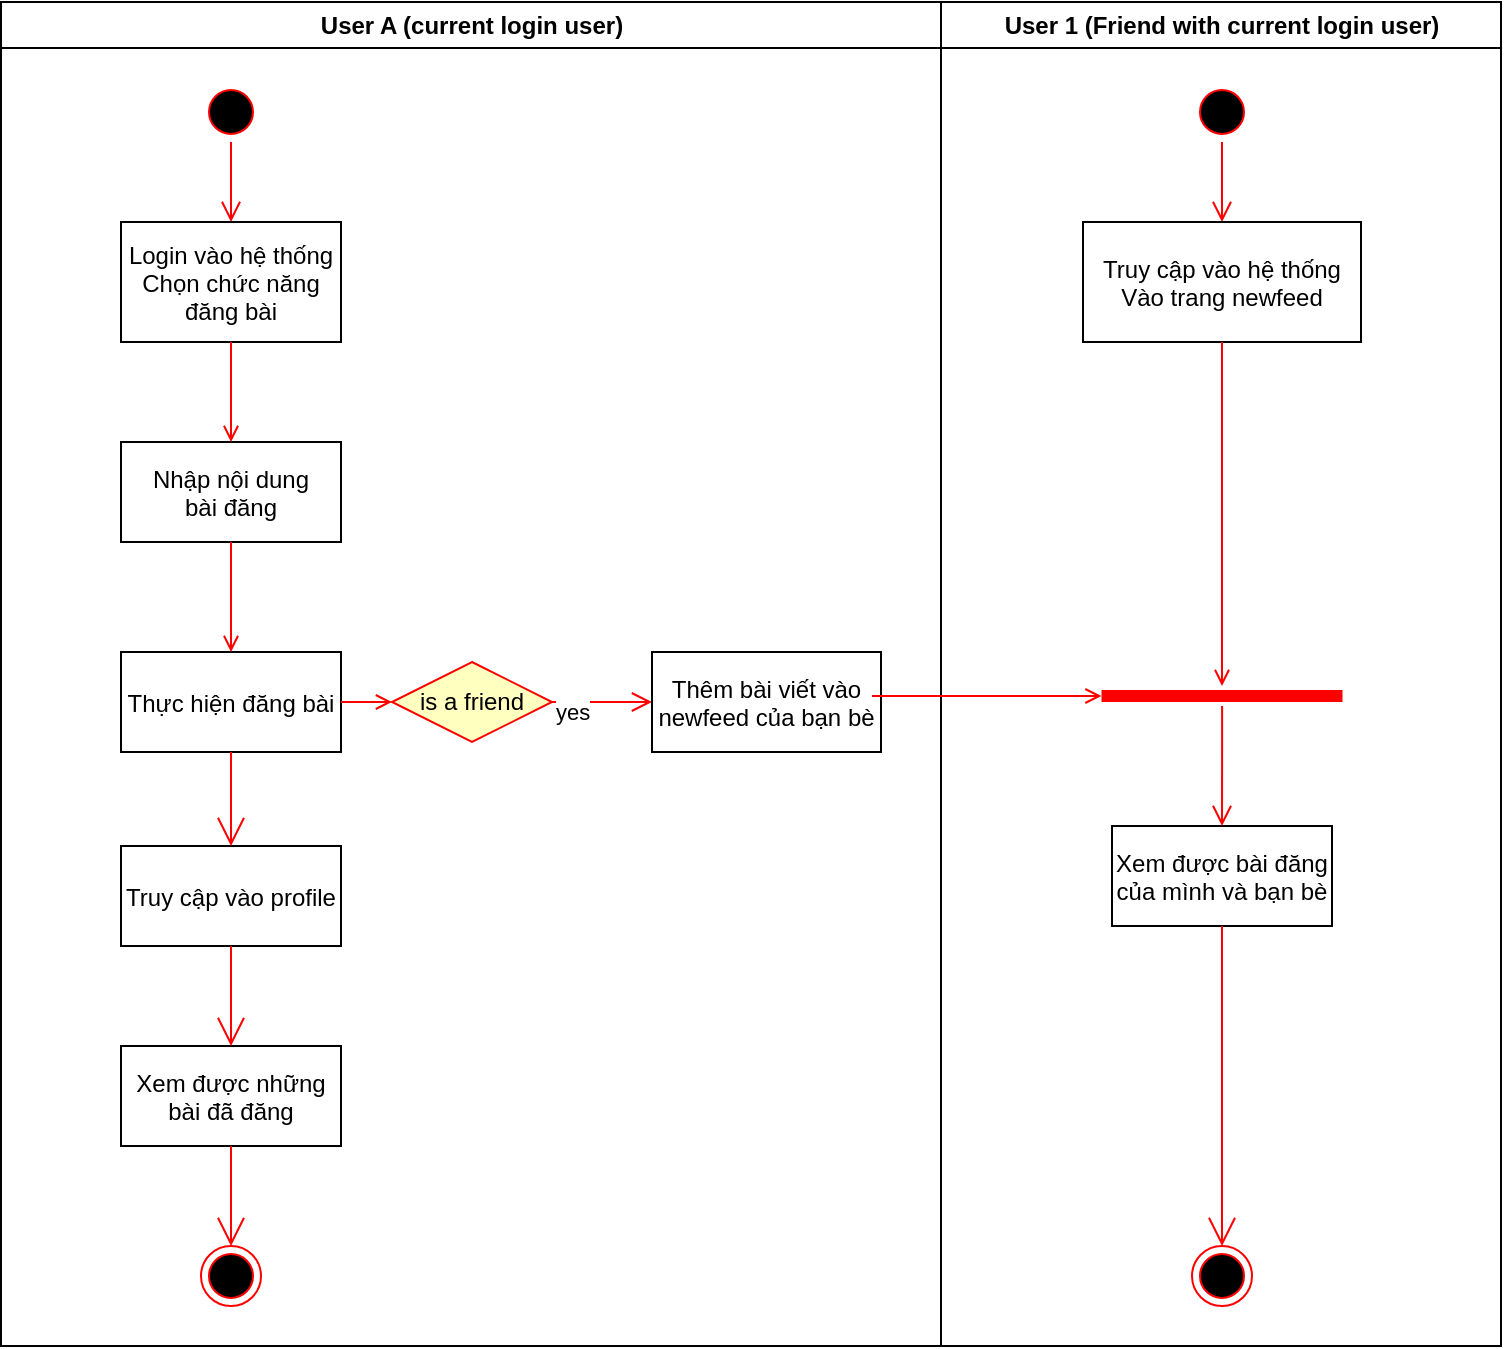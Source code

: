 <mxfile version="14.6.11" type="device"><diagram name="Page-1" id="e7e014a7-5840-1c2e-5031-d8a46d1fe8dd"><mxGraphModel dx="1108" dy="460" grid="1" gridSize="10" guides="1" tooltips="1" connect="1" arrows="1" fold="1" page="1" pageScale="1" pageWidth="1169" pageHeight="826" background="#ffffff" math="0" shadow="0"><root><mxCell id="0"/><mxCell id="1" parent="0"/><mxCell id="2" value="User A (current login user)" style="swimlane;whiteSpace=wrap" parent="1" vertex="1"><mxGeometry x="164.5" y="128" width="470" height="672" as="geometry"/></mxCell><mxCell id="5" value="" style="ellipse;shape=startState;fillColor=#000000;strokeColor=#ff0000;" parent="2" vertex="1"><mxGeometry x="100" y="40" width="30" height="30" as="geometry"/></mxCell><mxCell id="6" value="" style="edgeStyle=elbowEdgeStyle;elbow=horizontal;verticalAlign=bottom;endArrow=open;endSize=8;strokeColor=#FF0000;endFill=1;rounded=0" parent="2" source="5" target="7" edge="1"><mxGeometry x="100" y="40" as="geometry"><mxPoint x="115" y="110" as="targetPoint"/></mxGeometry></mxCell><mxCell id="7" value="Login vào hệ thống&#10;Chọn chức năng&#10;đăng bài" style="" parent="2" vertex="1"><mxGeometry x="60" y="110" width="110" height="60" as="geometry"/></mxCell><mxCell id="8" value="Nhập nội dung&#10;bài đăng" style="" parent="2" vertex="1"><mxGeometry x="60" y="220" width="110" height="50" as="geometry"/></mxCell><mxCell id="9" value="" style="endArrow=open;strokeColor=#FF0000;endFill=1;rounded=0" parent="2" source="7" target="8" edge="1"><mxGeometry relative="1" as="geometry"/></mxCell><mxCell id="10" value="Thực hiện đăng bài" style="" parent="2" vertex="1"><mxGeometry x="60" y="325" width="110" height="50" as="geometry"/></mxCell><mxCell id="11" value="" style="endArrow=open;strokeColor=#FF0000;endFill=1;rounded=0" parent="2" source="8" target="10" edge="1"><mxGeometry relative="1" as="geometry"/></mxCell><mxCell id="qi0AjUTYyd3JOpOoTeLT-41" value="Truy cập vào profile" style="" vertex="1" parent="2"><mxGeometry x="60" y="422" width="110" height="50" as="geometry"/></mxCell><mxCell id="qi0AjUTYyd3JOpOoTeLT-43" value="" style="endArrow=open;endFill=1;endSize=12;html=1;strokeColor=#FF0000;exitX=0.5;exitY=1;exitDx=0;exitDy=0;" edge="1" parent="2" source="10" target="qi0AjUTYyd3JOpOoTeLT-41"><mxGeometry width="160" relative="1" as="geometry"><mxPoint x="55.5" y="502" as="sourcePoint"/><mxPoint x="215.5" y="502" as="targetPoint"/></mxGeometry></mxCell><mxCell id="qi0AjUTYyd3JOpOoTeLT-44" value="Xem được những&#10;bài đã đăng" style="" vertex="1" parent="2"><mxGeometry x="60" y="522" width="110" height="50" as="geometry"/></mxCell><mxCell id="qi0AjUTYyd3JOpOoTeLT-45" value="" style="endArrow=open;endFill=1;endSize=12;html=1;strokeColor=#FF0000;exitX=0.5;exitY=1;exitDx=0;exitDy=0;entryX=0.5;entryY=0;entryDx=0;entryDy=0;" edge="1" parent="2" source="qi0AjUTYyd3JOpOoTeLT-41" target="qi0AjUTYyd3JOpOoTeLT-44"><mxGeometry width="160" relative="1" as="geometry"><mxPoint x="125" y="385" as="sourcePoint"/><mxPoint x="125" y="432" as="targetPoint"/></mxGeometry></mxCell><mxCell id="qi0AjUTYyd3JOpOoTeLT-46" value="" style="ellipse;html=1;shape=endState;fillColor=#000000;strokeColor=#ff0000;" vertex="1" parent="2"><mxGeometry x="100" y="622" width="30" height="30" as="geometry"/></mxCell><mxCell id="qi0AjUTYyd3JOpOoTeLT-47" value="" style="endArrow=open;endFill=1;endSize=12;html=1;strokeColor=#FF0000;exitX=0.5;exitY=1;exitDx=0;exitDy=0;entryX=0.5;entryY=0;entryDx=0;entryDy=0;" edge="1" parent="2" target="qi0AjUTYyd3JOpOoTeLT-46"><mxGeometry width="160" relative="1" as="geometry"><mxPoint x="115" y="572" as="sourcePoint"/><mxPoint x="115.5" y="612" as="targetPoint"/></mxGeometry></mxCell><mxCell id="qi0AjUTYyd3JOpOoTeLT-55" value="is a friend" style="rhombus;whiteSpace=wrap;html=1;fillColor=#ffffc0;strokeColor=#ff0000;" vertex="1" parent="2"><mxGeometry x="195.5" y="330" width="80" height="40" as="geometry"/></mxCell><mxCell id="qi0AjUTYyd3JOpOoTeLT-57" value="yes" style="edgeStyle=orthogonalEdgeStyle;html=1;align=left;verticalAlign=top;endArrow=open;endSize=8;strokeColor=#ff0000;entryX=0;entryY=0.5;entryDx=0;entryDy=0;" edge="1" source="qi0AjUTYyd3JOpOoTeLT-55" parent="2" target="qi0AjUTYyd3JOpOoTeLT-59"><mxGeometry x="-1" y="8" relative="1" as="geometry"><mxPoint x="235.5" y="442" as="targetPoint"/><mxPoint as="offset"/></mxGeometry></mxCell><mxCell id="20" value="" style="endArrow=open;strokeColor=#FF0000;endFill=1;rounded=0;entryX=0;entryY=0.5;entryDx=0;entryDy=0;" parent="2" source="10" target="qi0AjUTYyd3JOpOoTeLT-55" edge="1"><mxGeometry relative="1" as="geometry"><mxPoint x="235.5" y="350" as="targetPoint"/></mxGeometry></mxCell><mxCell id="qi0AjUTYyd3JOpOoTeLT-59" value="Thêm bài viết vào &#10;newfeed của bạn bè" style="" vertex="1" parent="2"><mxGeometry x="325.5" y="325" width="114.5" height="50" as="geometry"/></mxCell><mxCell id="3" value="User 1 (Friend with current login user)" style="swimlane;whiteSpace=wrap" parent="1" vertex="1"><mxGeometry x="634.5" y="128" width="280" height="672" as="geometry"/></mxCell><mxCell id="13" value="" style="ellipse;shape=startState;fillColor=#000000;strokeColor=#ff0000;" parent="3" vertex="1"><mxGeometry x="125.5" y="40" width="30" height="30" as="geometry"/></mxCell><mxCell id="14" value="" style="edgeStyle=elbowEdgeStyle;elbow=horizontal;verticalAlign=bottom;endArrow=open;endSize=8;strokeColor=#FF0000;endFill=1;rounded=0" parent="3" source="13" target="15" edge="1"><mxGeometry x="105.5" y="20" as="geometry"><mxPoint x="120.5" y="90" as="targetPoint"/></mxGeometry></mxCell><mxCell id="15" value="Truy cập vào hệ thống&#10;Vào trang newfeed" style="" parent="3" vertex="1"><mxGeometry x="71" y="110" width="139" height="60" as="geometry"/></mxCell><mxCell id="17" value="" style="endArrow=open;strokeColor=#FF0000;endFill=1;rounded=0;" parent="3" source="15" target="qi0AjUTYyd3JOpOoTeLT-60" edge="1"><mxGeometry relative="1" as="geometry"><mxPoint x="140.5" y="272" as="targetPoint"/></mxGeometry></mxCell><mxCell id="18" value="Xem được bài đăng&#10;của mình và bạn bè" style="" parent="3" vertex="1"><mxGeometry x="85.5" y="412" width="110" height="50" as="geometry"/></mxCell><mxCell id="qi0AjUTYyd3JOpOoTeLT-60" value="" style="shape=line;html=1;strokeWidth=6;strokeColor=#ff0000;" vertex="1" parent="3"><mxGeometry x="80.25" y="342" width="120.5" height="10" as="geometry"/></mxCell><mxCell id="qi0AjUTYyd3JOpOoTeLT-61" value="" style="edgeStyle=orthogonalEdgeStyle;html=1;verticalAlign=bottom;endArrow=open;endSize=8;strokeColor=#ff0000;" edge="1" source="qi0AjUTYyd3JOpOoTeLT-60" parent="3"><mxGeometry relative="1" as="geometry"><mxPoint x="140.5" y="412" as="targetPoint"/></mxGeometry></mxCell><mxCell id="qi0AjUTYyd3JOpOoTeLT-63" value="" style="ellipse;html=1;shape=endState;fillColor=#000000;strokeColor=#ff0000;" vertex="1" parent="3"><mxGeometry x="125.5" y="622" width="30" height="30" as="geometry"/></mxCell><mxCell id="qi0AjUTYyd3JOpOoTeLT-64" value="" style="endArrow=open;endFill=1;endSize=12;html=1;strokeColor=#FF0000;exitX=0.5;exitY=1;exitDx=0;exitDy=0;entryX=0.5;entryY=0;entryDx=0;entryDy=0;" edge="1" parent="3" target="qi0AjUTYyd3JOpOoTeLT-63" source="18"><mxGeometry width="160" relative="1" as="geometry"><mxPoint x="140.5" y="572" as="sourcePoint"/><mxPoint x="-23.5" y="484" as="targetPoint"/></mxGeometry></mxCell><mxCell id="qi0AjUTYyd3JOpOoTeLT-62" value="" style="endArrow=open;strokeColor=#FF0000;endFill=1;rounded=0;entryX=0;entryY=0.5;entryDx=0;entryDy=0;entryPerimeter=0;" edge="1" parent="1" target="qi0AjUTYyd3JOpOoTeLT-60"><mxGeometry relative="1" as="geometry"><mxPoint x="600" y="475" as="sourcePoint"/><mxPoint x="784.512" y="490" as="targetPoint"/></mxGeometry></mxCell></root></mxGraphModel></diagram></mxfile>